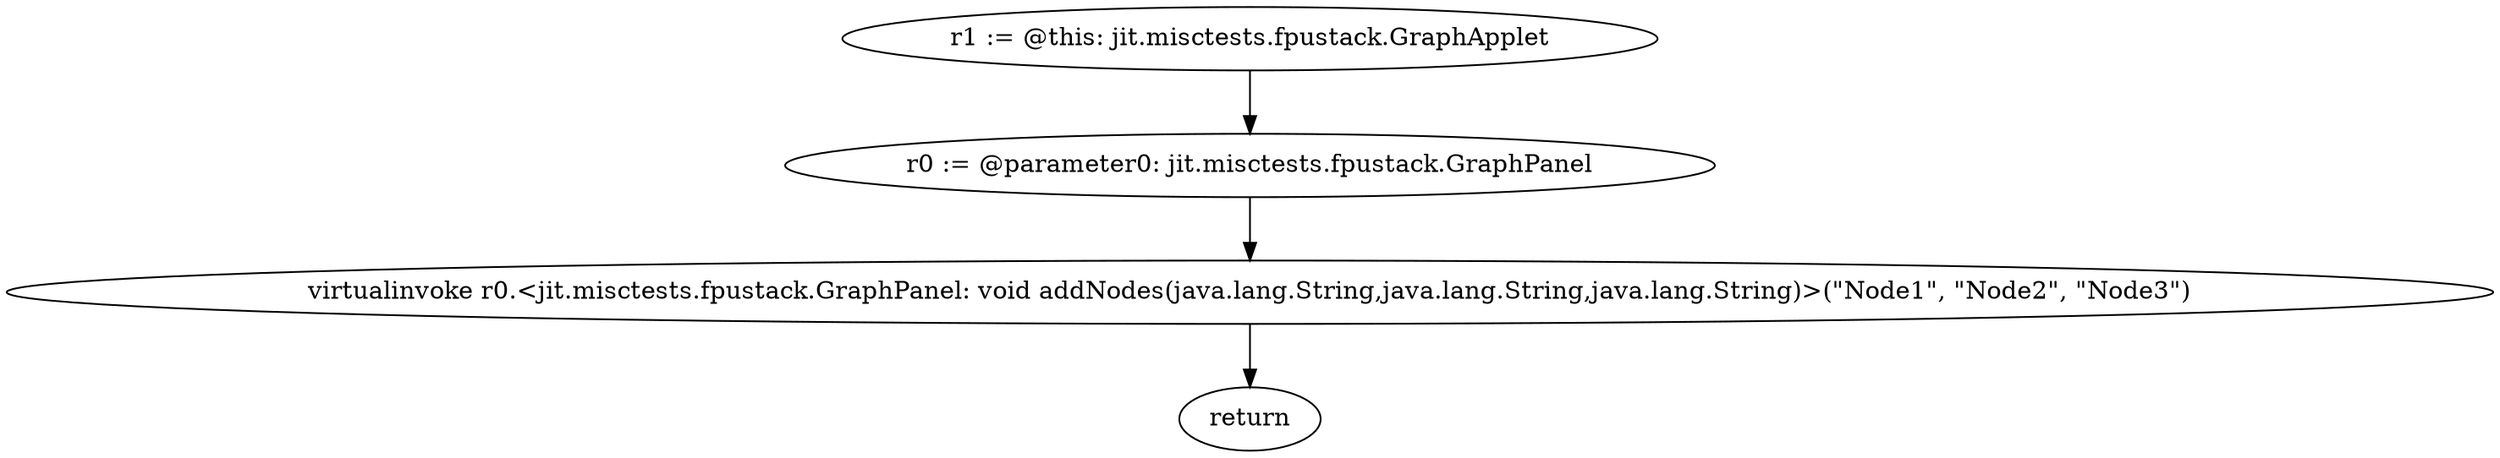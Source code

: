digraph "unitGraph" {
    "r1 := @this: jit.misctests.fpustack.GraphApplet"
    "r0 := @parameter0: jit.misctests.fpustack.GraphPanel"
    "virtualinvoke r0.<jit.misctests.fpustack.GraphPanel: void addNodes(java.lang.String,java.lang.String,java.lang.String)>(\"Node1\", \"Node2\", \"Node3\")"
    "return"
    "r1 := @this: jit.misctests.fpustack.GraphApplet"->"r0 := @parameter0: jit.misctests.fpustack.GraphPanel";
    "r0 := @parameter0: jit.misctests.fpustack.GraphPanel"->"virtualinvoke r0.<jit.misctests.fpustack.GraphPanel: void addNodes(java.lang.String,java.lang.String,java.lang.String)>(\"Node1\", \"Node2\", \"Node3\")";
    "virtualinvoke r0.<jit.misctests.fpustack.GraphPanel: void addNodes(java.lang.String,java.lang.String,java.lang.String)>(\"Node1\", \"Node2\", \"Node3\")"->"return";
}
